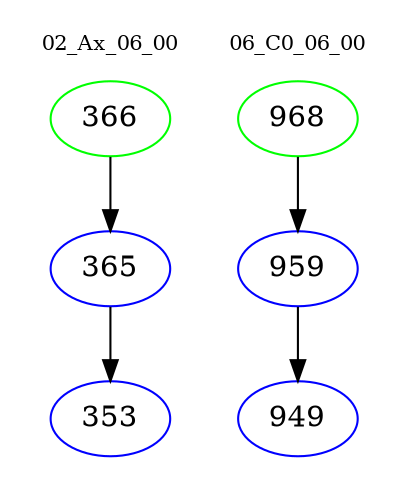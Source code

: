digraph{
subgraph cluster_0 {
color = white
label = "02_Ax_06_00";
fontsize=10;
T0_366 [label="366", color="green"]
T0_366 -> T0_365 [color="black"]
T0_365 [label="365", color="blue"]
T0_365 -> T0_353 [color="black"]
T0_353 [label="353", color="blue"]
}
subgraph cluster_1 {
color = white
label = "06_C0_06_00";
fontsize=10;
T1_968 [label="968", color="green"]
T1_968 -> T1_959 [color="black"]
T1_959 [label="959", color="blue"]
T1_959 -> T1_949 [color="black"]
T1_949 [label="949", color="blue"]
}
}
